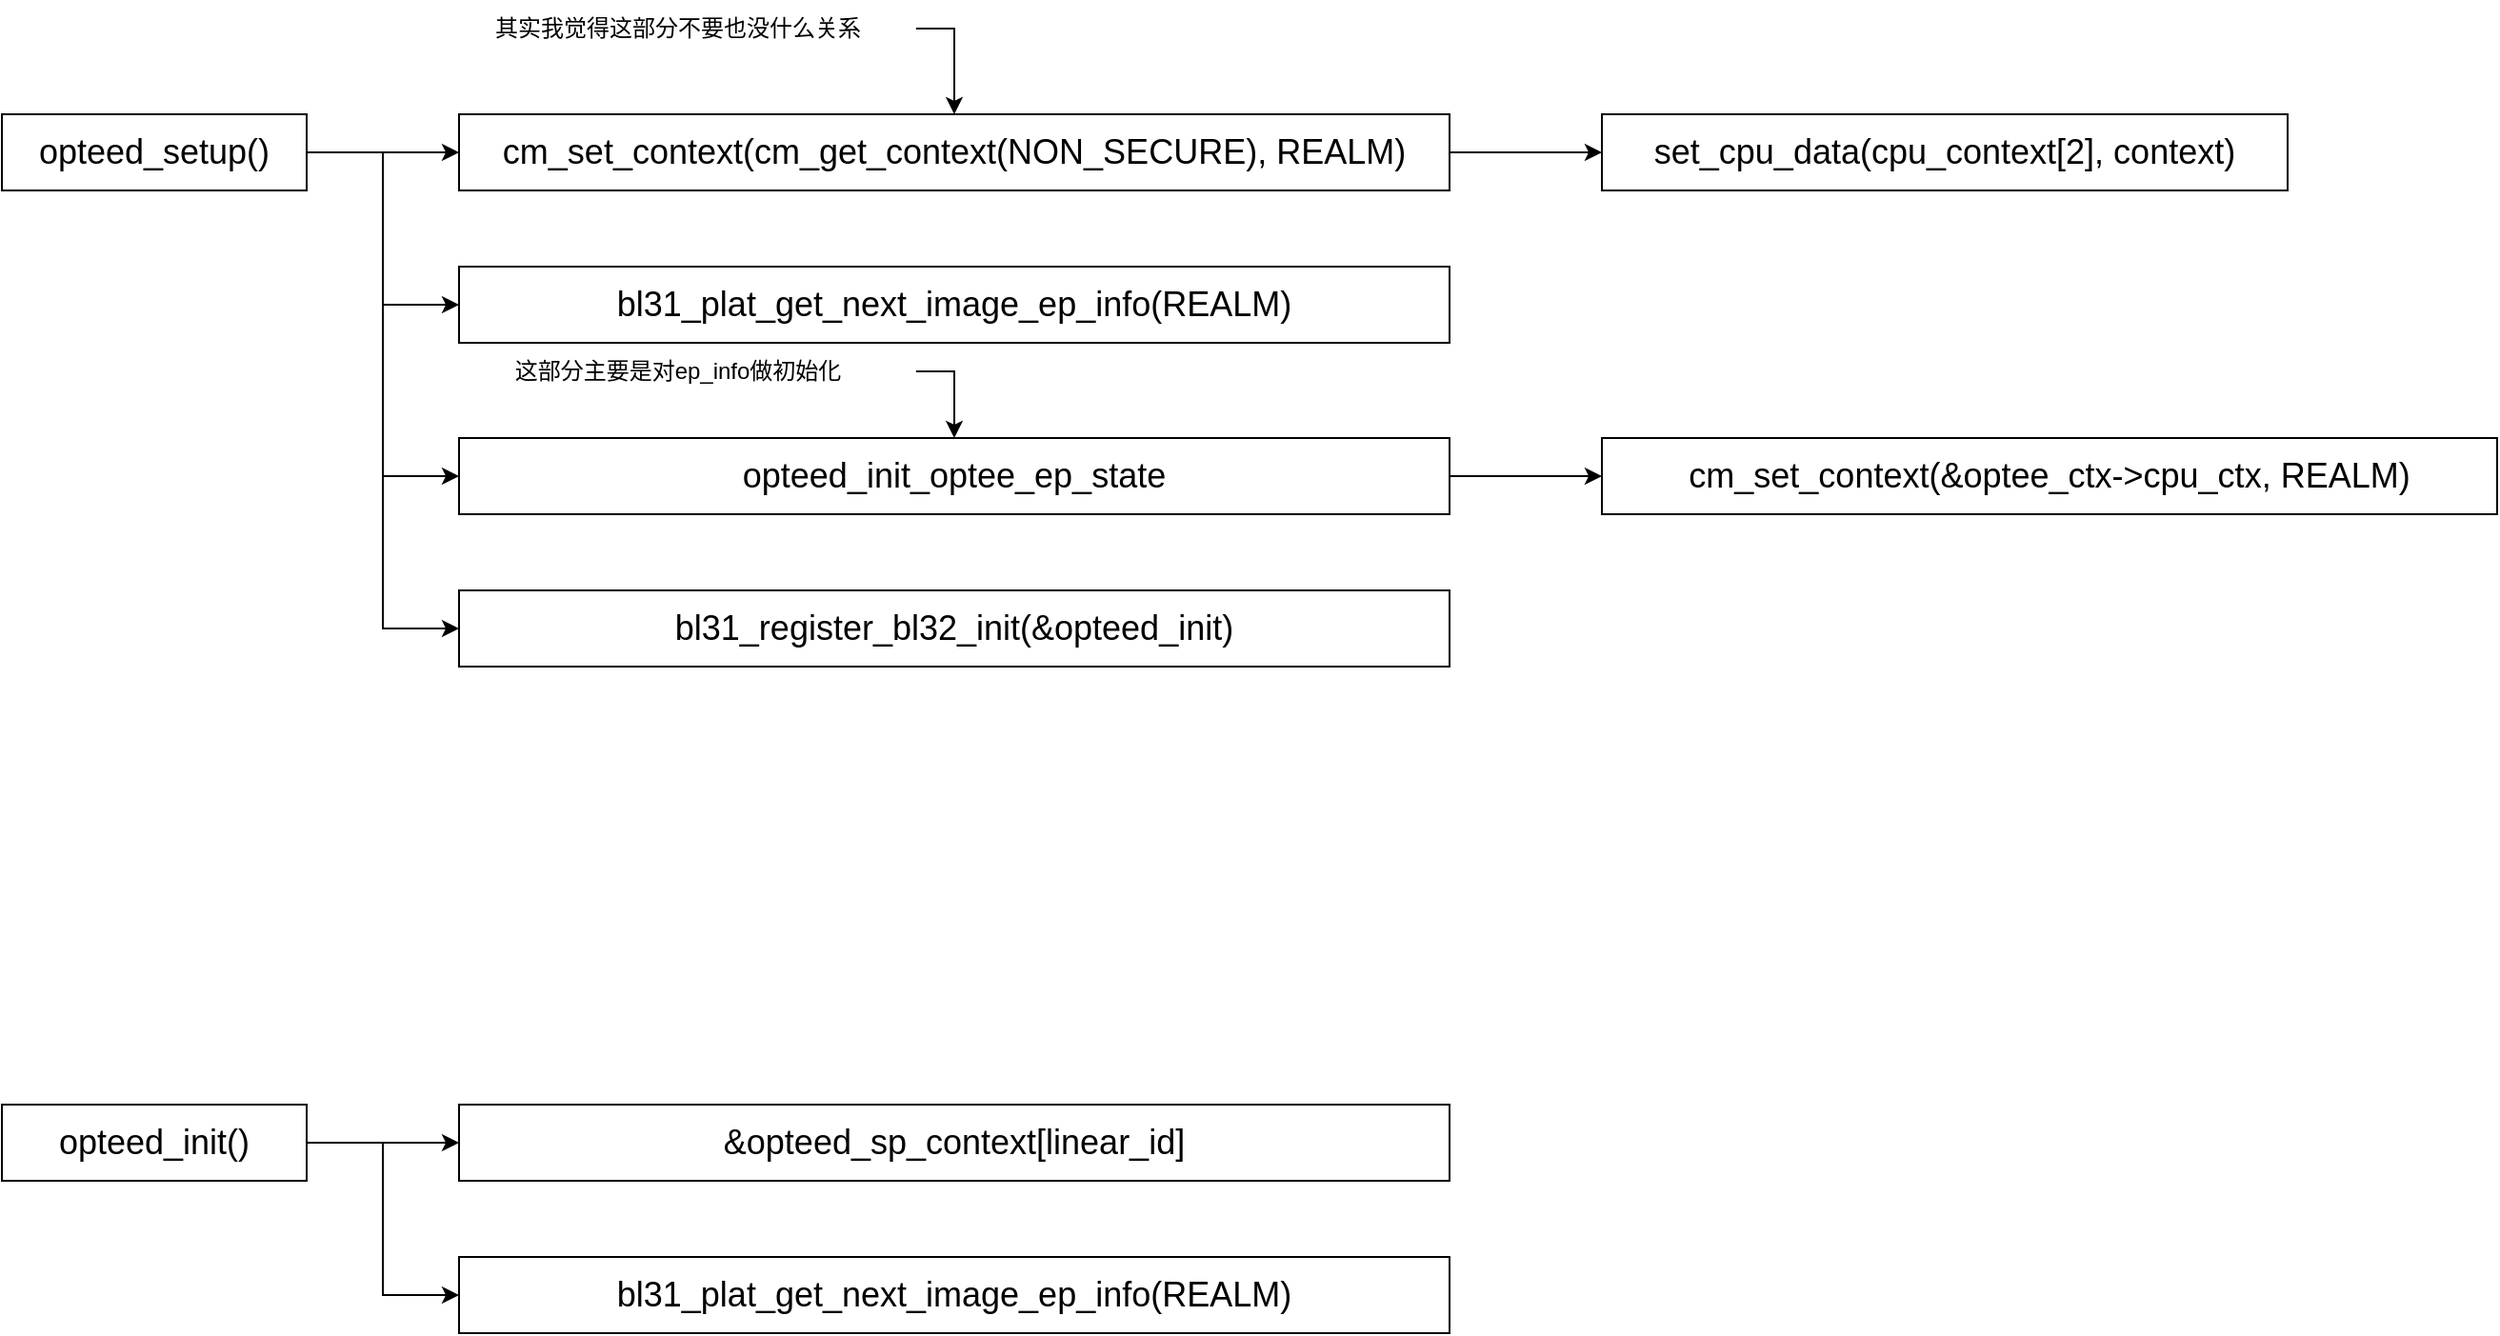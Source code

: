 <mxfile version="21.0.2" type="github">
  <diagram name="第 1 页" id="yn682Bc3vULyYWUelcPQ">
    <mxGraphModel dx="1411" dy="854" grid="1" gridSize="10" guides="1" tooltips="1" connect="1" arrows="1" fold="1" page="1" pageScale="1" pageWidth="2339" pageHeight="3300" math="0" shadow="0">
      <root>
        <mxCell id="0" />
        <mxCell id="1" parent="0" />
        <mxCell id="uO_o5AgnxEnByf0xcIqo-3" style="edgeStyle=orthogonalEdgeStyle;rounded=0;orthogonalLoop=1;jettySize=auto;html=1;exitX=1;exitY=0.5;exitDx=0;exitDy=0;entryX=0;entryY=0.5;entryDx=0;entryDy=0;" edge="1" parent="1" source="uO_o5AgnxEnByf0xcIqo-1" target="uO_o5AgnxEnByf0xcIqo-2">
          <mxGeometry relative="1" as="geometry" />
        </mxCell>
        <mxCell id="uO_o5AgnxEnByf0xcIqo-8" style="edgeStyle=orthogonalEdgeStyle;rounded=0;orthogonalLoop=1;jettySize=auto;html=1;exitX=1;exitY=0.5;exitDx=0;exitDy=0;entryX=0;entryY=0.5;entryDx=0;entryDy=0;" edge="1" parent="1" source="uO_o5AgnxEnByf0xcIqo-1" target="uO_o5AgnxEnByf0xcIqo-7">
          <mxGeometry relative="1" as="geometry" />
        </mxCell>
        <mxCell id="uO_o5AgnxEnByf0xcIqo-10" style="edgeStyle=orthogonalEdgeStyle;rounded=0;orthogonalLoop=1;jettySize=auto;html=1;exitX=1;exitY=0.5;exitDx=0;exitDy=0;entryX=0;entryY=0.5;entryDx=0;entryDy=0;" edge="1" parent="1" source="uO_o5AgnxEnByf0xcIqo-1" target="uO_o5AgnxEnByf0xcIqo-9">
          <mxGeometry relative="1" as="geometry" />
        </mxCell>
        <mxCell id="uO_o5AgnxEnByf0xcIqo-12" style="edgeStyle=orthogonalEdgeStyle;rounded=0;orthogonalLoop=1;jettySize=auto;html=1;exitX=1;exitY=0.5;exitDx=0;exitDy=0;entryX=0;entryY=0.5;entryDx=0;entryDy=0;" edge="1" parent="1" source="uO_o5AgnxEnByf0xcIqo-1" target="uO_o5AgnxEnByf0xcIqo-11">
          <mxGeometry relative="1" as="geometry" />
        </mxCell>
        <mxCell id="uO_o5AgnxEnByf0xcIqo-1" value="&lt;font style=&quot;font-size: 18px;&quot;&gt;opteed_setup()&lt;/font&gt;" style="rounded=0;whiteSpace=wrap;html=1;" vertex="1" parent="1">
          <mxGeometry x="320" y="200" width="160" height="40" as="geometry" />
        </mxCell>
        <mxCell id="uO_o5AgnxEnByf0xcIqo-6" style="edgeStyle=orthogonalEdgeStyle;rounded=0;orthogonalLoop=1;jettySize=auto;html=1;exitX=1;exitY=0.5;exitDx=0;exitDy=0;entryX=0;entryY=0.5;entryDx=0;entryDy=0;" edge="1" parent="1" source="uO_o5AgnxEnByf0xcIqo-2" target="uO_o5AgnxEnByf0xcIqo-5">
          <mxGeometry relative="1" as="geometry" />
        </mxCell>
        <mxCell id="uO_o5AgnxEnByf0xcIqo-2" value="&lt;font style=&quot;font-size: 18px;&quot;&gt;cm_set_context(cm_get_context(NON_SECURE), REALM)&lt;/font&gt;" style="rounded=0;whiteSpace=wrap;html=1;" vertex="1" parent="1">
          <mxGeometry x="560" y="200" width="520" height="40" as="geometry" />
        </mxCell>
        <mxCell id="uO_o5AgnxEnByf0xcIqo-5" value="&lt;font style=&quot;font-size: 18px;&quot;&gt;set_cpu_data(cpu_context[2], context)&lt;/font&gt;" style="rounded=0;whiteSpace=wrap;html=1;" vertex="1" parent="1">
          <mxGeometry x="1160" y="200" width="360" height="40" as="geometry" />
        </mxCell>
        <mxCell id="uO_o5AgnxEnByf0xcIqo-7" value="&lt;font style=&quot;font-size: 18px;&quot;&gt;bl31_plat_get_next_image_ep_info(REALM)&lt;/font&gt;" style="rounded=0;whiteSpace=wrap;html=1;" vertex="1" parent="1">
          <mxGeometry x="560" y="280" width="520" height="40" as="geometry" />
        </mxCell>
        <mxCell id="uO_o5AgnxEnByf0xcIqo-23" style="edgeStyle=orthogonalEdgeStyle;rounded=0;orthogonalLoop=1;jettySize=auto;html=1;exitX=1;exitY=0.5;exitDx=0;exitDy=0;" edge="1" parent="1" source="uO_o5AgnxEnByf0xcIqo-9" target="uO_o5AgnxEnByf0xcIqo-21">
          <mxGeometry relative="1" as="geometry" />
        </mxCell>
        <mxCell id="uO_o5AgnxEnByf0xcIqo-9" value="&lt;font style=&quot;font-size: 18px;&quot;&gt;opteed_init_optee_ep_state&lt;/font&gt;" style="rounded=0;whiteSpace=wrap;html=1;" vertex="1" parent="1">
          <mxGeometry x="560" y="370" width="520" height="40" as="geometry" />
        </mxCell>
        <mxCell id="uO_o5AgnxEnByf0xcIqo-11" value="&lt;font style=&quot;font-size: 18px;&quot;&gt;bl31_register_bl32_init(&amp;amp;opteed_init)&lt;/font&gt;" style="rounded=0;whiteSpace=wrap;html=1;" vertex="1" parent="1">
          <mxGeometry x="560" y="450" width="520" height="40" as="geometry" />
        </mxCell>
        <mxCell id="uO_o5AgnxEnByf0xcIqo-14" style="edgeStyle=orthogonalEdgeStyle;rounded=0;orthogonalLoop=1;jettySize=auto;html=1;exitX=1;exitY=0.5;exitDx=0;exitDy=0;entryX=0.5;entryY=0;entryDx=0;entryDy=0;" edge="1" parent="1" source="uO_o5AgnxEnByf0xcIqo-13" target="uO_o5AgnxEnByf0xcIqo-2">
          <mxGeometry relative="1" as="geometry" />
        </mxCell>
        <mxCell id="uO_o5AgnxEnByf0xcIqo-13" value="其实我觉得这部分不要也没什么关系" style="text;html=1;strokeColor=none;fillColor=none;align=center;verticalAlign=middle;whiteSpace=wrap;rounded=0;" vertex="1" parent="1">
          <mxGeometry x="550" y="140" width="250" height="30" as="geometry" />
        </mxCell>
        <mxCell id="uO_o5AgnxEnByf0xcIqo-17" style="edgeStyle=orthogonalEdgeStyle;rounded=0;orthogonalLoop=1;jettySize=auto;html=1;exitX=1;exitY=0.5;exitDx=0;exitDy=0;entryX=0.5;entryY=0;entryDx=0;entryDy=0;" edge="1" parent="1" source="uO_o5AgnxEnByf0xcIqo-15" target="uO_o5AgnxEnByf0xcIqo-9">
          <mxGeometry relative="1" as="geometry" />
        </mxCell>
        <mxCell id="uO_o5AgnxEnByf0xcIqo-15" value="这部分主要是对ep_info做初始化" style="text;html=1;strokeColor=none;fillColor=none;align=center;verticalAlign=middle;whiteSpace=wrap;rounded=0;" vertex="1" parent="1">
          <mxGeometry x="550" y="320" width="250" height="30" as="geometry" />
        </mxCell>
        <mxCell id="uO_o5AgnxEnByf0xcIqo-25" style="edgeStyle=orthogonalEdgeStyle;rounded=0;orthogonalLoop=1;jettySize=auto;html=1;exitX=1;exitY=0.5;exitDx=0;exitDy=0;entryX=0;entryY=0.5;entryDx=0;entryDy=0;" edge="1" parent="1" source="uO_o5AgnxEnByf0xcIqo-18" target="uO_o5AgnxEnByf0xcIqo-24">
          <mxGeometry relative="1" as="geometry" />
        </mxCell>
        <mxCell id="uO_o5AgnxEnByf0xcIqo-26" style="edgeStyle=orthogonalEdgeStyle;rounded=0;orthogonalLoop=1;jettySize=auto;html=1;exitX=1;exitY=0.5;exitDx=0;exitDy=0;entryX=0;entryY=0.5;entryDx=0;entryDy=0;" edge="1" parent="1" source="uO_o5AgnxEnByf0xcIqo-18" target="uO_o5AgnxEnByf0xcIqo-19">
          <mxGeometry relative="1" as="geometry" />
        </mxCell>
        <mxCell id="uO_o5AgnxEnByf0xcIqo-18" value="&lt;font style=&quot;font-size: 18px;&quot;&gt;opteed_init()&lt;/font&gt;" style="rounded=0;whiteSpace=wrap;html=1;" vertex="1" parent="1">
          <mxGeometry x="320" y="720" width="160" height="40" as="geometry" />
        </mxCell>
        <mxCell id="uO_o5AgnxEnByf0xcIqo-19" value="&lt;font style=&quot;font-size: 18px;&quot;&gt;bl31_plat_get_next_image_ep_info(REALM)&lt;/font&gt;" style="rounded=0;whiteSpace=wrap;html=1;" vertex="1" parent="1">
          <mxGeometry x="560" y="800" width="520" height="40" as="geometry" />
        </mxCell>
        <mxCell id="uO_o5AgnxEnByf0xcIqo-21" value="&lt;font style=&quot;font-size: 18px;&quot;&gt;cm_set_context(&amp;amp;optee_ctx-&amp;gt;cpu_ctx, REALM)&lt;/font&gt;" style="rounded=0;whiteSpace=wrap;html=1;" vertex="1" parent="1">
          <mxGeometry x="1160" y="370" width="470" height="40" as="geometry" />
        </mxCell>
        <mxCell id="uO_o5AgnxEnByf0xcIqo-24" value="&lt;font style=&quot;font-size: 18px;&quot;&gt;&amp;amp;opteed_sp_context[linear_id]&lt;/font&gt;" style="rounded=0;whiteSpace=wrap;html=1;" vertex="1" parent="1">
          <mxGeometry x="560" y="720" width="520" height="40" as="geometry" />
        </mxCell>
      </root>
    </mxGraphModel>
  </diagram>
</mxfile>
